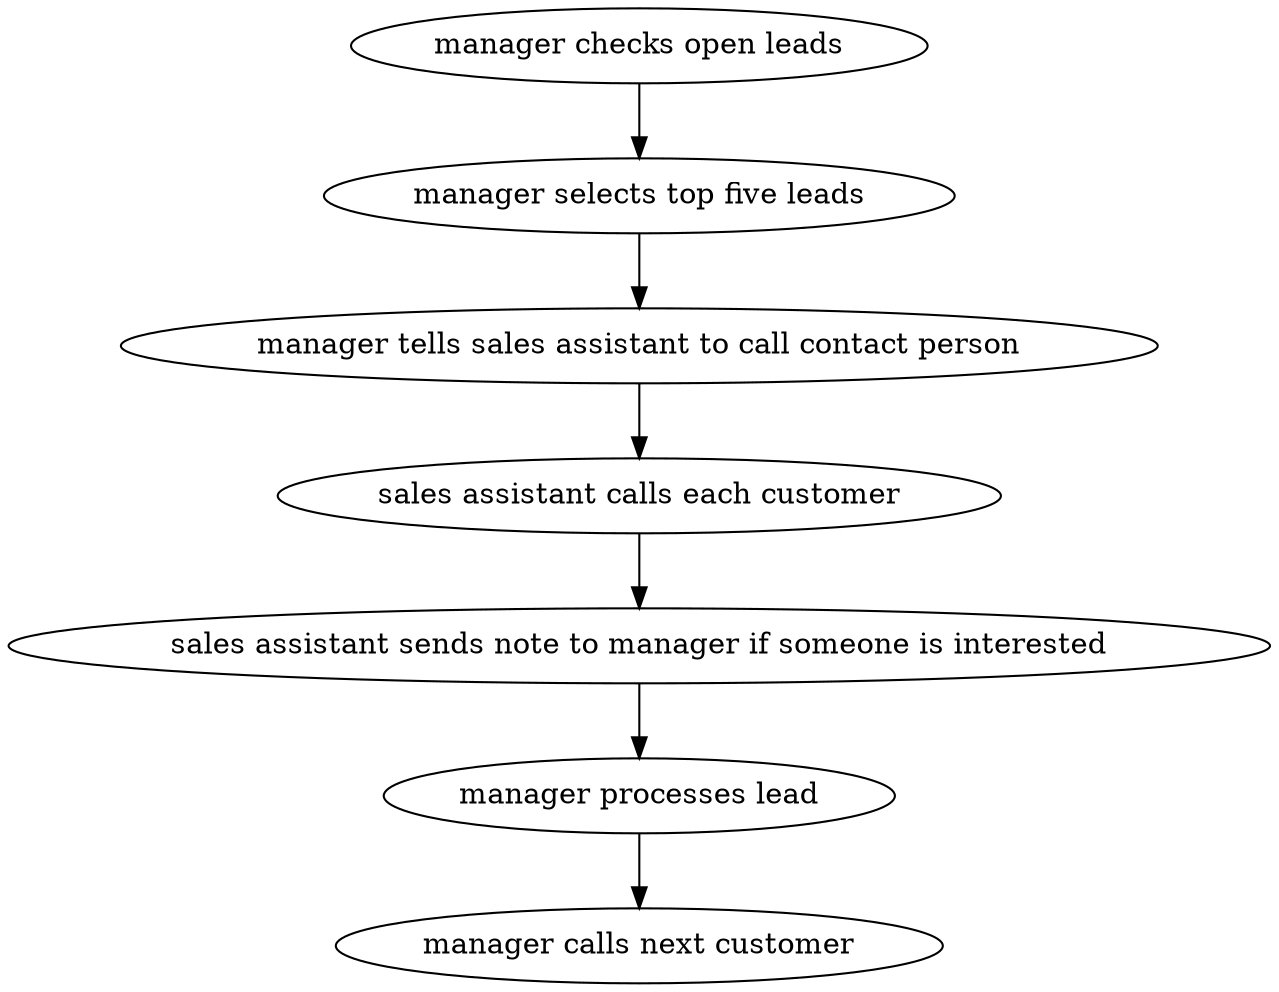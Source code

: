 strict digraph "doc-7.1" {
	graph [name="doc-7.1"];
	"manager checks open leads"	[attrs="{'type': 'Activity', 'label': 'manager checks open leads'}"];
	"manager selects top five leads"	[attrs="{'type': 'Activity', 'label': 'manager selects top five leads'}"];
	"manager checks open leads" -> "manager selects top five leads"	[attrs="{'type': 'flow', 'label': 'flow'}"];
	"manager tells sales assistant to call contact person"	[attrs="{'type': 'Activity', 'label': 'manager tells sales assistant to call contact person'}"];
	"manager selects top five leads" -> "manager tells sales assistant to call contact person"	[attrs="{'type': 'flow', 'label': 'flow'}"];
	"sales assistant calls each customer"	[attrs="{'type': 'Activity', 'label': 'sales assistant calls each customer'}"];
	"manager tells sales assistant to call contact person" -> "sales assistant calls each customer"	[attrs="{'type': 'flow', 'label': 'flow'}"];
	"sales assistant sends note to manager if someone is interested"	[attrs="{'type': 'Activity', 'label': 'sales assistant sends note to manager if someone is interested'}"];
	"sales assistant calls each customer" -> "sales assistant sends note to manager if someone is interested"	[attrs="{'type': 'flow', 'label': 'flow'}"];
	"manager processes lead"	[attrs="{'type': 'Activity', 'label': 'manager processes lead'}"];
	"sales assistant sends note to manager if someone is interested" -> "manager processes lead"	[attrs="{'type': 'flow', 'label': 'flow'}"];
	"manager calls next customer"	[attrs="{'type': 'Activity', 'label': 'manager calls next customer'}"];
	"manager processes lead" -> "manager calls next customer"	[attrs="{'type': 'flow', 'label': 'flow'}"];
}
